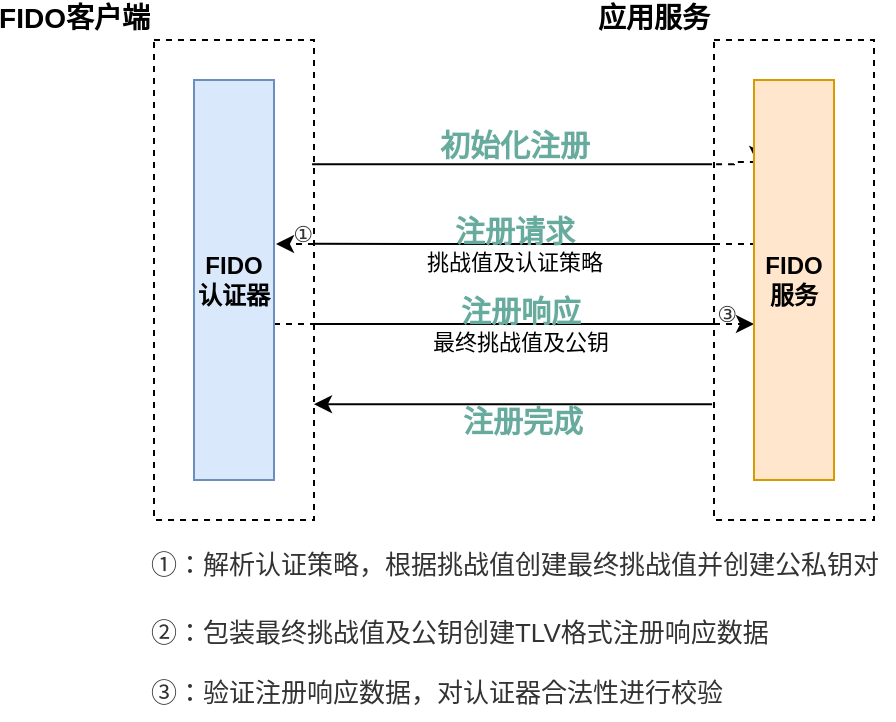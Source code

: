 <mxfile version="14.7.0" type="github">
  <diagram id="RGebkHgm0LtmcH2xnFC8" name="Page-1">
    <mxGraphModel dx="946" dy="538" grid="1" gridSize="10" guides="1" tooltips="1" connect="1" arrows="1" fold="1" page="1" pageScale="1" pageWidth="827" pageHeight="1169" math="0" shadow="0">
      <root>
        <mxCell id="0" />
        <mxCell id="1" parent="0" />
        <mxCell id="lk3RMHtLNM671Deulk4x-22" style="edgeStyle=orthogonalEdgeStyle;rounded=0;orthogonalLoop=1;jettySize=auto;html=1;entryX=1;entryY=0.667;entryDx=0;entryDy=0;entryPerimeter=0;endArrow=classic;endFill=1;exitX=-0.012;exitY=0.667;exitDx=0;exitDy=0;exitPerimeter=0;" edge="1" parent="1">
          <mxGeometry relative="1" as="geometry">
            <mxPoint x="439.04" y="262.08" as="sourcePoint" />
            <mxPoint x="240" y="262.08" as="targetPoint" />
          </mxGeometry>
        </mxCell>
        <mxCell id="lk3RMHtLNM671Deulk4x-23" value="&lt;font color=&quot;#67ab9f&quot; style=&quot;font-size: 15px&quot;&gt;&lt;b&gt;注册完成&lt;/b&gt;&lt;/font&gt;" style="edgeLabel;html=1;align=center;verticalAlign=middle;resizable=0;points=[];labelBackgroundColor=none;" vertex="1" connectable="0" parent="lk3RMHtLNM671Deulk4x-22">
          <mxGeometry x="-0.045" y="-2" relative="1" as="geometry">
            <mxPoint y="10" as="offset" />
          </mxGeometry>
        </mxCell>
        <mxCell id="lk3RMHtLNM671Deulk4x-5" value="&lt;b&gt;&lt;font style=&quot;font-size: 14px&quot;&gt;应用服务&lt;/font&gt;&lt;/b&gt;" style="rounded=0;whiteSpace=wrap;html=1;labelPosition=left;verticalLabelPosition=top;align=right;verticalAlign=bottom;dashed=1;" vertex="1" parent="1">
          <mxGeometry x="440" y="80" width="80" height="240" as="geometry" />
        </mxCell>
        <mxCell id="lk3RMHtLNM671Deulk4x-17" value="&lt;h1 style=&quot;margin: 0px ; padding: 0px ; font-stretch: normal ; line-height: 26px ; font-family: &amp;#34;pingfang sc&amp;#34; , &amp;#34;lantinghei sc&amp;#34; , &amp;#34;microsoft yahei&amp;#34; , &amp;#34;arial&amp;#34; , , sans-serif , &amp;#34;tahoma&amp;#34; ; word-break: break-all ; position: relative ; color: rgb(51 , 51 , 51)&quot;&gt;&lt;span class=&quot;ask-title&quot; style=&quot;display: inline ; line-height: 34px ; font-weight: 400 ; overflow: hidden ; vertical-align: middle&quot;&gt;&lt;font style=&quot;font-size: 11px&quot;&gt;②&lt;/font&gt;&lt;/span&gt;&lt;/h1&gt;" style="text;html=1;align=center;verticalAlign=middle;resizable=0;points=[];autosize=1;strokeColor=none;" vertex="1" parent="1">
          <mxGeometry x="219" y="194" width="30" height="40" as="geometry" />
        </mxCell>
        <mxCell id="lk3RMHtLNM671Deulk4x-18" style="edgeStyle=orthogonalEdgeStyle;rounded=0;orthogonalLoop=1;jettySize=auto;html=1;entryX=0;entryY=0.5;entryDx=0;entryDy=0;endArrow=none;endFill=0;" edge="1" parent="1">
          <mxGeometry relative="1" as="geometry">
            <mxPoint x="240" y="222" as="sourcePoint" />
            <mxPoint x="440" y="222" as="targetPoint" />
          </mxGeometry>
        </mxCell>
        <mxCell id="lk3RMHtLNM671Deulk4x-19" value="&lt;b&gt;&lt;font color=&quot;#67ab9f&quot; style=&quot;font-size: 15px&quot;&gt;注册响应&lt;/font&gt;&lt;/b&gt;&lt;br&gt;最终挑战值及公钥" style="edgeLabel;html=1;align=center;verticalAlign=middle;resizable=0;points=[];labelBackgroundColor=none;" vertex="1" connectable="0" parent="lk3RMHtLNM671Deulk4x-18">
          <mxGeometry x="0.03" y="1" relative="1" as="geometry">
            <mxPoint y="1" as="offset" />
          </mxGeometry>
        </mxCell>
        <mxCell id="lk3RMHtLNM671Deulk4x-1" value="&lt;b&gt;&lt;font style=&quot;font-size: 14px&quot;&gt;FIDO客户端&lt;/font&gt;&lt;/b&gt;" style="rounded=0;whiteSpace=wrap;html=1;labelPosition=left;verticalLabelPosition=top;align=right;verticalAlign=bottom;dashed=1;" vertex="1" parent="1">
          <mxGeometry x="160" y="80" width="80" height="240" as="geometry" />
        </mxCell>
        <mxCell id="lk3RMHtLNM671Deulk4x-15" style="edgeStyle=orthogonalEdgeStyle;rounded=0;orthogonalLoop=1;jettySize=auto;html=1;entryX=1.025;entryY=0.3;entryDx=0;entryDy=0;entryPerimeter=0;dashed=1;endArrow=classic;endFill=1;" edge="1" parent="1">
          <mxGeometry relative="1" as="geometry">
            <mxPoint x="240" y="182" as="sourcePoint" />
            <mxPoint x="221" y="182" as="targetPoint" />
          </mxGeometry>
        </mxCell>
        <mxCell id="lk3RMHtLNM671Deulk4x-20" style="edgeStyle=orthogonalEdgeStyle;rounded=0;orthogonalLoop=1;jettySize=auto;html=1;entryX=0;entryY=0.5;entryDx=0;entryDy=0;endArrow=classic;endFill=1;exitX=0;exitY=0.5;exitDx=0;exitDy=0;dashed=1;" edge="1" parent="1">
          <mxGeometry relative="1" as="geometry">
            <mxPoint x="440" y="222" as="sourcePoint" />
            <mxPoint x="460" y="222" as="targetPoint" />
            <Array as="points">
              <mxPoint x="450" y="222" />
              <mxPoint x="450" y="222" />
            </Array>
          </mxGeometry>
        </mxCell>
        <mxCell id="lk3RMHtLNM671Deulk4x-6" style="edgeStyle=orthogonalEdgeStyle;rounded=0;orthogonalLoop=1;jettySize=auto;html=1;entryX=-0.012;entryY=0.167;entryDx=0;entryDy=0;entryPerimeter=0;exitX=0.988;exitY=0.167;exitDx=0;exitDy=0;exitPerimeter=0;endArrow=none;endFill=0;" edge="1" parent="1">
          <mxGeometry relative="1" as="geometry">
            <mxPoint x="239.04" y="142.08" as="sourcePoint" />
            <mxPoint x="439.04" y="142.08" as="targetPoint" />
          </mxGeometry>
        </mxCell>
        <mxCell id="lk3RMHtLNM671Deulk4x-7" value="&lt;font color=&quot;#67ab9f&quot; style=&quot;font-size: 15px&quot;&gt;&lt;b&gt;初始化注册&lt;/b&gt;&lt;/font&gt;" style="edgeLabel;html=1;align=center;verticalAlign=middle;resizable=0;points=[];labelBackgroundColor=none;" vertex="1" connectable="0" parent="lk3RMHtLNM671Deulk4x-6">
          <mxGeometry x="-0.14" relative="1" as="geometry">
            <mxPoint x="15" y="-10" as="offset" />
          </mxGeometry>
        </mxCell>
        <mxCell id="lk3RMHtLNM671Deulk4x-14" style="edgeStyle=orthogonalEdgeStyle;rounded=0;orthogonalLoop=1;jettySize=auto;html=1;entryX=1;entryY=0.5;entryDx=0;entryDy=0;dashed=1;endArrow=none;endFill=0;" edge="1" parent="1">
          <mxGeometry relative="1" as="geometry">
            <mxPoint x="220" y="222" as="sourcePoint" />
            <mxPoint x="240" y="222" as="targetPoint" />
            <Array as="points">
              <mxPoint x="230" y="222" />
              <mxPoint x="230" y="222" />
            </Array>
          </mxGeometry>
        </mxCell>
        <mxCell id="lk3RMHtLNM671Deulk4x-2" value="&lt;b&gt;FIDO认证器&lt;/b&gt;" style="rounded=0;whiteSpace=wrap;html=1;fillColor=#dae8fc;strokeColor=#6c8ebf;" vertex="1" parent="1">
          <mxGeometry x="180" y="100" width="40" height="200" as="geometry" />
        </mxCell>
        <mxCell id="lk3RMHtLNM671Deulk4x-12" style="edgeStyle=orthogonalEdgeStyle;rounded=0;orthogonalLoop=1;jettySize=auto;html=1;dashed=1;endArrow=classic;endFill=1;exitX=0.013;exitY=0.167;exitDx=0;exitDy=0;exitPerimeter=0;entryX=0.05;entryY=0.1;entryDx=0;entryDy=0;entryPerimeter=0;" edge="1" parent="1">
          <mxGeometry relative="1" as="geometry">
            <mxPoint x="441.04" y="142.08" as="sourcePoint" />
            <mxPoint x="462" y="142" as="targetPoint" />
            <Array as="points">
              <mxPoint x="450" y="142" />
              <mxPoint x="450" y="141" />
            </Array>
          </mxGeometry>
        </mxCell>
        <mxCell id="lk3RMHtLNM671Deulk4x-9" style="edgeStyle=orthogonalEdgeStyle;rounded=0;orthogonalLoop=1;jettySize=auto;html=1;entryX=1;entryY=0.333;entryDx=0;entryDy=0;entryPerimeter=0;endArrow=none;endFill=0;" edge="1" parent="1">
          <mxGeometry relative="1" as="geometry">
            <mxPoint x="440" y="182" as="sourcePoint" />
            <mxPoint x="240" y="181.92" as="targetPoint" />
            <Array as="points">
              <mxPoint x="290" y="182" />
              <mxPoint x="290" y="182" />
            </Array>
          </mxGeometry>
        </mxCell>
        <mxCell id="lk3RMHtLNM671Deulk4x-13" value="&lt;b&gt;&lt;font color=&quot;#67ab9f&quot; style=&quot;font-size: 15px&quot;&gt;注册请求&lt;/font&gt;&lt;/b&gt;&lt;br&gt;挑战值及认证策略" style="edgeLabel;html=1;align=center;verticalAlign=middle;resizable=0;points=[];labelBackgroundColor=none;" vertex="1" connectable="0" parent="lk3RMHtLNM671Deulk4x-9">
          <mxGeometry x="0.06" relative="1" as="geometry">
            <mxPoint x="6" as="offset" />
          </mxGeometry>
        </mxCell>
        <mxCell id="lk3RMHtLNM671Deulk4x-10" style="edgeStyle=orthogonalEdgeStyle;rounded=0;orthogonalLoop=1;jettySize=auto;html=1;exitX=0.025;exitY=0.3;exitDx=0;exitDy=0;exitPerimeter=0;dashed=1;endArrow=none;endFill=0;" edge="1" parent="1">
          <mxGeometry relative="1" as="geometry">
            <mxPoint x="440" y="182" as="targetPoint" />
            <mxPoint x="461" y="182" as="sourcePoint" />
          </mxGeometry>
        </mxCell>
        <mxCell id="lk3RMHtLNM671Deulk4x-8" value="&lt;b&gt;FIDO服务&lt;/b&gt;" style="rounded=0;whiteSpace=wrap;html=1;fillColor=#ffe6cc;strokeColor=#d79b00;" vertex="1" parent="1">
          <mxGeometry x="460" y="100" width="40" height="200" as="geometry" />
        </mxCell>
        <mxCell id="lk3RMHtLNM671Deulk4x-16" value="&lt;h1 style=&quot;margin: 0px ; padding: 0px ; font-stretch: normal ; line-height: 26px ; font-family: &amp;#34;pingfang sc&amp;#34; , &amp;#34;lantinghei sc&amp;#34; , &amp;#34;microsoft yahei&amp;#34; , &amp;#34;arial&amp;#34; , , sans-serif , &amp;#34;tahoma&amp;#34; ; word-break: break-all ; position: relative ; color: rgb(51 , 51 , 51)&quot;&gt;&lt;span class=&quot;ask-title&quot; style=&quot;display: inline ; line-height: 34px ; font-weight: 400 ; overflow: hidden ; vertical-align: middle&quot;&gt;&lt;font style=&quot;font-size: 11px&quot;&gt;①&lt;/font&gt;&lt;/span&gt;&lt;/h1&gt;" style="text;html=1;align=center;verticalAlign=middle;resizable=0;points=[];autosize=1;strokeColor=none;" vertex="1" parent="1">
          <mxGeometry x="219" y="154" width="30" height="40" as="geometry" />
        </mxCell>
        <mxCell id="lk3RMHtLNM671Deulk4x-21" value="&lt;h1 style=&quot;margin: 0px ; padding: 0px ; font-stretch: normal ; line-height: 26px ; font-family: &amp;#34;pingfang sc&amp;#34; , &amp;#34;lantinghei sc&amp;#34; , &amp;#34;microsoft yahei&amp;#34; , &amp;#34;arial&amp;#34; , , sans-serif , &amp;#34;tahoma&amp;#34; ; word-break: break-all ; position: relative ; color: rgb(51 , 51 , 51)&quot;&gt;&lt;span class=&quot;ask-title&quot; style=&quot;display: inline ; line-height: 34px ; font-weight: 400 ; overflow: hidden ; vertical-align: middle&quot;&gt;&lt;font style=&quot;font-size: 11px&quot;&gt;③&lt;/font&gt;&lt;/span&gt;&lt;/h1&gt;" style="text;html=1;align=center;verticalAlign=middle;resizable=0;points=[];autosize=1;strokeColor=none;" vertex="1" parent="1">
          <mxGeometry x="431" y="194" width="30" height="40" as="geometry" />
        </mxCell>
        <mxCell id="lk3RMHtLNM671Deulk4x-24" value="&lt;h1 style=&quot;margin: 0px ; padding: 0px ; font-stretch: normal ; line-height: 26px ; word-break: break-all ; position: relative ; color: rgb(51 , 51 , 51)&quot;&gt;&lt;span class=&quot;ask-title&quot; style=&quot;display: inline ; line-height: 34px ; font-weight: 400 ; overflow: hidden ; vertical-align: middle&quot;&gt;&lt;font style=&quot;font-size: 13px&quot;&gt;①：&lt;/font&gt;&lt;font style=&quot;font-size: 13px&quot;&gt;解析认证策略，根据挑战值创建最终挑战值并创建公私钥对&lt;/font&gt;&lt;/span&gt;&lt;/h1&gt;&lt;h1 style=&quot;text-align: left ; margin: 0px ; padding: 0px ; font-stretch: normal ; line-height: 26px ; word-break: break-all ; position: relative ; color: rgb(51 , 51 , 51) ; font-size: 13px&quot;&gt;&lt;span class=&quot;ask-title&quot; style=&quot;display: inline ; line-height: 34px ; font-weight: 400 ; overflow: hidden ; vertical-align: middle&quot;&gt;&lt;font style=&quot;font-size: 13px&quot;&gt;②：包装最终挑战值及公钥创建TLV格式注册响应数据&lt;/font&gt;&lt;/span&gt;&lt;/h1&gt;&lt;h1 style=&quot;text-align: left ; margin: 0px ; padding: 0px ; font-stretch: normal ; line-height: 26px ; word-break: break-all ; position: relative ; color: rgb(51 , 51 , 51) ; font-size: 13px&quot;&gt;&lt;span style=&quot;font-weight: 400 ; text-align: center&quot;&gt;③：验证注册响应数据，对认证器合法性进行校验&lt;/span&gt;&lt;/h1&gt;" style="text;html=1;align=center;verticalAlign=middle;resizable=0;points=[];autosize=1;strokeColor=none;" vertex="1" parent="1">
          <mxGeometry x="150" y="320" width="380" height="100" as="geometry" />
        </mxCell>
      </root>
    </mxGraphModel>
  </diagram>
</mxfile>

